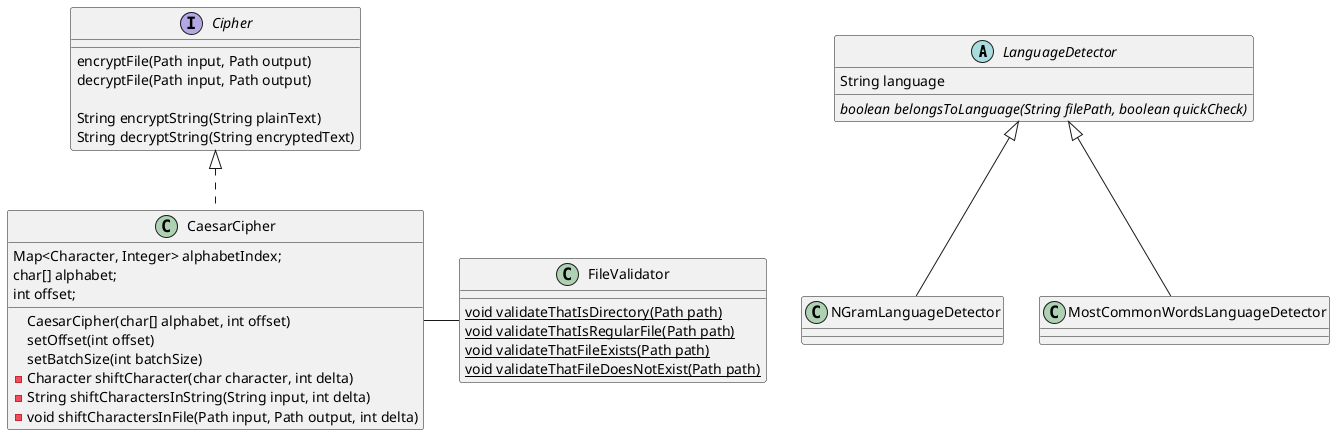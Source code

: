 @startuml

abstract class LanguageDetector {
    String language
    {abstract} boolean belongsToLanguage(String filePath, boolean quickCheck)
}

class NGramLanguageDetector extends LanguageDetector {}

class MostCommonWordsLanguageDetector extends LanguageDetector {}

interface Cipher {
    encryptFile(Path input, Path output)
    decryptFile(Path input, Path output)

    String encryptString(String plainText)
    String decryptString(String encryptedText)
}

class CaesarCipher implements Cipher {
    Map<Character, Integer> alphabetIndex;
    char[] alphabet;
    int offset;

    CaesarCipher(char[] alphabet, int offset)
    setOffset(int offset)
    setBatchSize(int batchSize)
    - Character shiftCharacter(char character, int delta)
    - String shiftCharactersInString(String input, int delta)
    - void shiftCharactersInFile(Path input, Path output, int delta)
}

class FileValidator
{
    {static} void validateThatIsDirectory(Path path)
    {static} void validateThatIsRegularFile(Path path)
    {static} void validateThatFileExists(Path path)
    {static} void validateThatFileDoesNotExist(Path path)
}

CaesarCipher - FileValidator
@enduml
